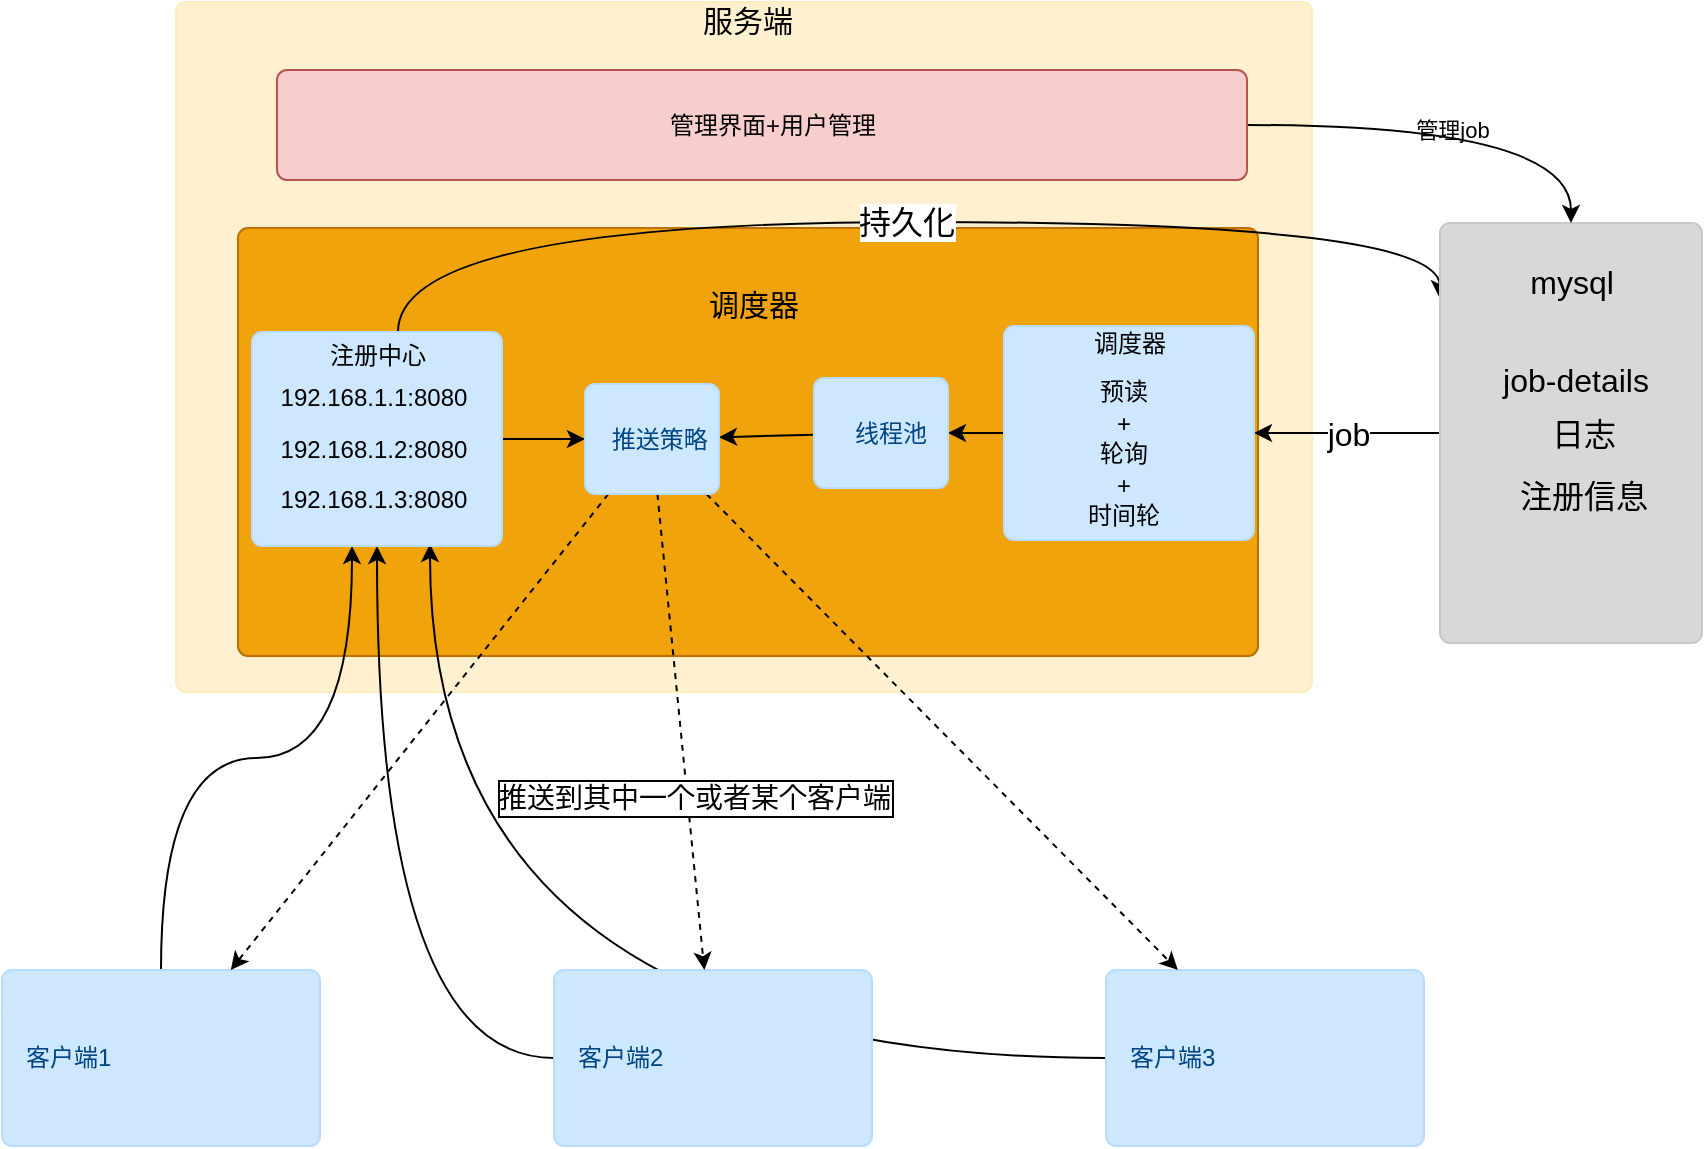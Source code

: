 <mxfile version="14.6.13" type="device"><diagram id="65Bcx0WER8T8tfmGJGbI" name="第 1 页"><mxGraphModel dx="946" dy="2936" grid="0" gridSize="10" guides="1" tooltips="1" connect="1" arrows="1" fold="1" page="1" pageScale="1" pageWidth="1654" pageHeight="2336" math="0" shadow="0"><root><mxCell id="0"/><mxCell id="1" parent="0"/><mxCell id="5s56PdEcVCKVwAD_qgkc-1" value="" style="html=1;shadow=0;dashed=0;shape=mxgraph.bootstrap.rrect;rSize=5;strokeColor=#FFECBC;strokeWidth=1;fillColor=#FFF1CF;fontColor=#856110;whiteSpace=wrap;align=left;verticalAlign=middle;spacingLeft=10;" parent="1" vertex="1"><mxGeometry x="141" y="-99" width="568" height="345" as="geometry"/></mxCell><mxCell id="wHwi5Yik74967yADafiK-1" value="" style="html=1;shadow=0;dashed=0;shape=mxgraph.bootstrap.rrect;rSize=5;strokeColor=#BD7000;strokeWidth=1;fillColor=#f0a30a;whiteSpace=wrap;align=center;verticalAlign=middle;spacingLeft=10;fontColor=#000000;" vertex="1" parent="1"><mxGeometry x="172" y="14" width="510" height="214" as="geometry"/></mxCell><mxCell id="5s56PdEcVCKVwAD_qgkc-11" style="edgeStyle=orthogonalEdgeStyle;rounded=0;orthogonalLoop=1;jettySize=auto;html=1;entryX=0.4;entryY=1;entryDx=0;entryDy=0;entryPerimeter=0;curved=1;" parent="1" source="5s56PdEcVCKVwAD_qgkc-2" target="5s56PdEcVCKVwAD_qgkc-5" edge="1"><mxGeometry relative="1" as="geometry"/></mxCell><mxCell id="5s56PdEcVCKVwAD_qgkc-2" value="客户端1" style="html=1;shadow=0;dashed=0;shape=mxgraph.bootstrap.rrect;rSize=5;strokeColor=#B8DCFE;strokeWidth=1;fillColor=#CCE7FE;fontColor=#004583;whiteSpace=wrap;align=left;verticalAlign=middle;spacingLeft=10;" parent="1" vertex="1"><mxGeometry x="54" y="385" width="159" height="88" as="geometry"/></mxCell><mxCell id="5s56PdEcVCKVwAD_qgkc-13" style="edgeStyle=orthogonalEdgeStyle;rounded=0;orthogonalLoop=1;jettySize=auto;html=1;entryX=0.712;entryY=0.991;entryDx=0;entryDy=0;entryPerimeter=0;elbow=vertical;curved=1;" parent="1" source="5s56PdEcVCKVwAD_qgkc-3" target="5s56PdEcVCKVwAD_qgkc-5" edge="1"><mxGeometry relative="1" as="geometry"/></mxCell><mxCell id="5s56PdEcVCKVwAD_qgkc-3" value="&lt;span&gt;客户端3&lt;/span&gt;" style="html=1;shadow=0;dashed=0;shape=mxgraph.bootstrap.rrect;rSize=5;strokeColor=#B8DCFE;strokeWidth=1;fillColor=#CCE7FE;fontColor=#004583;whiteSpace=wrap;align=left;verticalAlign=middle;spacingLeft=10;" parent="1" vertex="1"><mxGeometry x="606" y="385" width="159" height="88" as="geometry"/></mxCell><mxCell id="5s56PdEcVCKVwAD_qgkc-12" style="edgeStyle=orthogonalEdgeStyle;rounded=0;orthogonalLoop=1;jettySize=auto;html=1;curved=1;" parent="1" source="5s56PdEcVCKVwAD_qgkc-4" target="5s56PdEcVCKVwAD_qgkc-5" edge="1"><mxGeometry relative="1" as="geometry"/></mxCell><mxCell id="5s56PdEcVCKVwAD_qgkc-4" value="&lt;span&gt;客户端2&lt;/span&gt;" style="html=1;shadow=0;dashed=0;shape=mxgraph.bootstrap.rrect;rSize=5;strokeColor=#B8DCFE;strokeWidth=1;fillColor=#CCE7FE;fontColor=#004583;whiteSpace=wrap;align=left;verticalAlign=middle;spacingLeft=10;" parent="1" vertex="1"><mxGeometry x="330" y="385" width="159" height="88" as="geometry"/></mxCell><mxCell id="5s56PdEcVCKVwAD_qgkc-31" style="edgeStyle=none;rounded=0;orthogonalLoop=1;jettySize=auto;html=1;fontSize=16;" parent="1" source="5s56PdEcVCKVwAD_qgkc-5" target="5s56PdEcVCKVwAD_qgkc-29" edge="1"><mxGeometry relative="1" as="geometry"/></mxCell><mxCell id="5s56PdEcVCKVwAD_qgkc-41" style="edgeStyle=orthogonalEdgeStyle;rounded=0;orthogonalLoop=1;jettySize=auto;html=1;entryX=-0.001;entryY=0.179;entryDx=0;entryDy=0;entryPerimeter=0;fontSize=16;curved=1;" parent="1" source="5s56PdEcVCKVwAD_qgkc-5" target="5s56PdEcVCKVwAD_qgkc-6" edge="1"><mxGeometry relative="1" as="geometry"><Array as="points"><mxPoint x="252" y="11"/><mxPoint x="773" y="11"/></Array></mxGeometry></mxCell><mxCell id="5s56PdEcVCKVwAD_qgkc-42" value="持久化" style="edgeLabel;html=1;align=center;verticalAlign=middle;resizable=0;points=[];fontSize=16;" parent="5s56PdEcVCKVwAD_qgkc-41" vertex="1" connectable="0"><mxGeometry x="0.005" relative="1" as="geometry"><mxPoint as="offset"/></mxGeometry></mxCell><mxCell id="5s56PdEcVCKVwAD_qgkc-5" value="" style="html=1;shadow=0;dashed=0;shape=mxgraph.bootstrap.rrect;rSize=5;strokeColor=#B8DCFE;strokeWidth=1;fillColor=#CCE7FE;fontColor=#004583;whiteSpace=wrap;align=left;verticalAlign=middle;spacingLeft=10;" parent="1" vertex="1"><mxGeometry x="179" y="66" width="125" height="107" as="geometry"/></mxCell><mxCell id="5s56PdEcVCKVwAD_qgkc-27" value="job" style="edgeStyle=none;rounded=0;orthogonalLoop=1;jettySize=auto;html=1;fontSize=16;" parent="1" source="5s56PdEcVCKVwAD_qgkc-6" target="5s56PdEcVCKVwAD_qgkc-16" edge="1"><mxGeometry relative="1" as="geometry"/></mxCell><mxCell id="5s56PdEcVCKVwAD_qgkc-6" value="" style="html=1;shadow=0;dashed=0;shape=mxgraph.bootstrap.rrect;rSize=5;strokeColor=#C6C8CA;strokeWidth=1;fillColor=#D6D8D9;fontColor=#1B1E21;whiteSpace=wrap;align=left;verticalAlign=middle;spacingLeft=10;" parent="1" vertex="1"><mxGeometry x="773" y="11.5" width="131" height="210" as="geometry"/></mxCell><mxCell id="5s56PdEcVCKVwAD_qgkc-7" value="192.168.1.1:8080" style="text;html=1;strokeColor=none;fillColor=none;align=center;verticalAlign=middle;whiteSpace=wrap;rounded=0;" parent="1" vertex="1"><mxGeometry x="190" y="90" width="100" height="18" as="geometry"/></mxCell><mxCell id="5s56PdEcVCKVwAD_qgkc-8" value="192.168.1.2:8080" style="text;html=1;strokeColor=none;fillColor=none;align=center;verticalAlign=middle;whiteSpace=wrap;rounded=0;" parent="1" vertex="1"><mxGeometry x="190" y="115.5" width="100" height="18" as="geometry"/></mxCell><mxCell id="5s56PdEcVCKVwAD_qgkc-9" value="192.168.1.3:8080" style="text;html=1;strokeColor=none;fillColor=none;align=center;verticalAlign=middle;whiteSpace=wrap;rounded=0;" parent="1" vertex="1"><mxGeometry x="190" y="141" width="100" height="18" as="geometry"/></mxCell><mxCell id="5s56PdEcVCKVwAD_qgkc-10" value="注册中心" style="text;html=1;strokeColor=none;fillColor=none;align=center;verticalAlign=middle;whiteSpace=wrap;rounded=0;" parent="1" vertex="1"><mxGeometry x="191.5" y="69" width="100" height="18" as="geometry"/></mxCell><mxCell id="5s56PdEcVCKVwAD_qgkc-14" value="服务端" style="text;html=1;strokeColor=none;fillColor=none;align=center;verticalAlign=middle;whiteSpace=wrap;rounded=0;fontSize=15;" parent="1" vertex="1"><mxGeometry x="377" y="-99" width="100" height="18" as="geometry"/></mxCell><mxCell id="5s56PdEcVCKVwAD_qgkc-15" value="mysql" style="text;html=1;strokeColor=none;fillColor=none;align=center;verticalAlign=middle;whiteSpace=wrap;rounded=0;fontSize=16;" parent="1" vertex="1"><mxGeometry x="788.5" y="32" width="100" height="18" as="geometry"/></mxCell><mxCell id="5s56PdEcVCKVwAD_qgkc-28" style="edgeStyle=none;rounded=0;orthogonalLoop=1;jettySize=auto;html=1;fontSize=16;" parent="1" source="5s56PdEcVCKVwAD_qgkc-16" target="5s56PdEcVCKVwAD_qgkc-24" edge="1"><mxGeometry relative="1" as="geometry"/></mxCell><mxCell id="5s56PdEcVCKVwAD_qgkc-16" value="" style="html=1;shadow=0;dashed=0;shape=mxgraph.bootstrap.rrect;rSize=5;strokeColor=#B8DCFE;strokeWidth=1;fillColor=#CCE7FE;fontColor=#004583;whiteSpace=wrap;align=left;verticalAlign=middle;spacingLeft=10;" parent="1" vertex="1"><mxGeometry x="555" y="63" width="125" height="107" as="geometry"/></mxCell><mxCell id="5s56PdEcVCKVwAD_qgkc-17" value="调度器" style="text;html=1;strokeColor=none;fillColor=none;align=center;verticalAlign=middle;whiteSpace=wrap;rounded=0;" parent="1" vertex="1"><mxGeometry x="567.5" y="63" width="100" height="18" as="geometry"/></mxCell><mxCell id="5s56PdEcVCKVwAD_qgkc-18" value="预读" style="text;html=1;strokeColor=none;fillColor=none;align=center;verticalAlign=middle;whiteSpace=wrap;rounded=0;" parent="1" vertex="1"><mxGeometry x="565" y="87" width="100" height="18" as="geometry"/></mxCell><mxCell id="5s56PdEcVCKVwAD_qgkc-19" value="+" style="text;html=1;strokeColor=none;fillColor=none;align=center;verticalAlign=middle;whiteSpace=wrap;rounded=0;" parent="1" vertex="1"><mxGeometry x="565" y="103" width="100" height="18" as="geometry"/></mxCell><mxCell id="5s56PdEcVCKVwAD_qgkc-20" value="轮询" style="text;html=1;strokeColor=none;fillColor=none;align=center;verticalAlign=middle;whiteSpace=wrap;rounded=0;" parent="1" vertex="1"><mxGeometry x="565" y="118" width="100" height="18" as="geometry"/></mxCell><mxCell id="5s56PdEcVCKVwAD_qgkc-21" value="+" style="text;html=1;strokeColor=none;fillColor=none;align=center;verticalAlign=middle;whiteSpace=wrap;rounded=0;" parent="1" vertex="1"><mxGeometry x="565" y="134" width="100" height="18" as="geometry"/></mxCell><mxCell id="5s56PdEcVCKVwAD_qgkc-22" value="时间轮" style="text;html=1;strokeColor=none;fillColor=none;align=center;verticalAlign=middle;whiteSpace=wrap;rounded=0;" parent="1" vertex="1"><mxGeometry x="565" y="149" width="100" height="18" as="geometry"/></mxCell><mxCell id="5s56PdEcVCKVwAD_qgkc-32" value="" style="edgeStyle=none;rounded=0;orthogonalLoop=1;jettySize=auto;html=1;fontSize=16;" parent="1" source="5s56PdEcVCKVwAD_qgkc-24" target="5s56PdEcVCKVwAD_qgkc-29" edge="1"><mxGeometry relative="1" as="geometry"/></mxCell><mxCell id="5s56PdEcVCKVwAD_qgkc-24" value="线程池" style="html=1;shadow=0;dashed=0;shape=mxgraph.bootstrap.rrect;rSize=5;strokeColor=#B8DCFE;strokeWidth=1;fillColor=#CCE7FE;fontColor=#004583;whiteSpace=wrap;align=center;verticalAlign=middle;spacingLeft=10;" parent="1" vertex="1"><mxGeometry x="460" y="89" width="67" height="55" as="geometry"/></mxCell><mxCell id="5s56PdEcVCKVwAD_qgkc-33" style="edgeStyle=none;rounded=0;orthogonalLoop=1;jettySize=auto;html=1;fontSize=16;dashed=1;" parent="1" source="5s56PdEcVCKVwAD_qgkc-29" target="5s56PdEcVCKVwAD_qgkc-2" edge="1"><mxGeometry relative="1" as="geometry"/></mxCell><mxCell id="5s56PdEcVCKVwAD_qgkc-34" style="edgeStyle=none;rounded=0;orthogonalLoop=1;jettySize=auto;html=1;fontSize=16;dashed=1;" parent="1" source="5s56PdEcVCKVwAD_qgkc-29" target="5s56PdEcVCKVwAD_qgkc-4" edge="1"><mxGeometry relative="1" as="geometry"/></mxCell><mxCell id="5s56PdEcVCKVwAD_qgkc-40" value="推送到其中一个或者某个客户端" style="edgeLabel;html=1;align=center;verticalAlign=middle;resizable=0;points=[];fontSize=14;labelBorderColor=#000000;" parent="5s56PdEcVCKVwAD_qgkc-34" vertex="1" connectable="0"><mxGeometry x="0.281" y="3" relative="1" as="geometry"><mxPoint as="offset"/></mxGeometry></mxCell><mxCell id="5s56PdEcVCKVwAD_qgkc-35" style="edgeStyle=none;rounded=0;orthogonalLoop=1;jettySize=auto;html=1;fontSize=16;dashed=1;" parent="1" source="5s56PdEcVCKVwAD_qgkc-29" target="5s56PdEcVCKVwAD_qgkc-3" edge="1"><mxGeometry relative="1" as="geometry"/></mxCell><mxCell id="5s56PdEcVCKVwAD_qgkc-29" value="推送策略&amp;nbsp;" style="html=1;shadow=0;dashed=0;shape=mxgraph.bootstrap.rrect;rSize=5;strokeColor=#B8DCFE;strokeWidth=1;fillColor=#CCE7FE;fontColor=#004583;whiteSpace=wrap;align=center;verticalAlign=middle;spacingLeft=10;" parent="1" vertex="1"><mxGeometry x="345.5" y="92" width="67" height="55" as="geometry"/></mxCell><mxCell id="5s56PdEcVCKVwAD_qgkc-48" style="edgeStyle=orthogonalEdgeStyle;curved=1;rounded=0;orthogonalLoop=1;jettySize=auto;html=1;fontSize=11;" parent="1" source="5s56PdEcVCKVwAD_qgkc-47" target="5s56PdEcVCKVwAD_qgkc-6" edge="1"><mxGeometry relative="1" as="geometry"/></mxCell><mxCell id="5s56PdEcVCKVwAD_qgkc-47" value="管理界面+用户管理" style="html=1;shadow=0;dashed=0;shape=mxgraph.bootstrap.rrect;rSize=5;strokeColor=#b85450;strokeWidth=1;fillColor=#f8cecc;whiteSpace=wrap;align=center;verticalAlign=middle;spacingLeft=10;" parent="1" vertex="1"><mxGeometry x="191.5" y="-65" width="485" height="55" as="geometry"/></mxCell><mxCell id="5s56PdEcVCKVwAD_qgkc-49" value="管理job" style="text;html=1;align=center;verticalAlign=middle;resizable=0;points=[];autosize=1;strokeColor=none;fontSize=11;" parent="1" vertex="1"><mxGeometry x="755" y="-44" width="47" height="17" as="geometry"/></mxCell><mxCell id="_O6GRjeKQ0OnpPQLHAw1-1" value="job-details" style="text;html=1;strokeColor=none;fillColor=none;align=center;verticalAlign=middle;whiteSpace=wrap;rounded=0;fontSize=16;" parent="1" vertex="1"><mxGeometry x="791" y="81" width="100" height="18" as="geometry"/></mxCell><mxCell id="_O6GRjeKQ0OnpPQLHAw1-2" value="日志" style="text;html=1;strokeColor=none;fillColor=none;align=center;verticalAlign=middle;whiteSpace=wrap;rounded=0;fontSize=16;" parent="1" vertex="1"><mxGeometry x="795" y="108" width="100" height="18" as="geometry"/></mxCell><mxCell id="_O6GRjeKQ0OnpPQLHAw1-3" value="注册信息" style="text;html=1;strokeColor=none;fillColor=none;align=center;verticalAlign=middle;whiteSpace=wrap;rounded=0;fontSize=16;" parent="1" vertex="1"><mxGeometry x="795" y="139" width="100" height="18" as="geometry"/></mxCell><mxCell id="wHwi5Yik74967yADafiK-2" value="调度器" style="text;html=1;strokeColor=none;fillColor=none;align=center;verticalAlign=middle;whiteSpace=wrap;rounded=0;fontSize=15;" vertex="1" parent="1"><mxGeometry x="380" y="43" width="100" height="18" as="geometry"/></mxCell></root></mxGraphModel></diagram></mxfile>